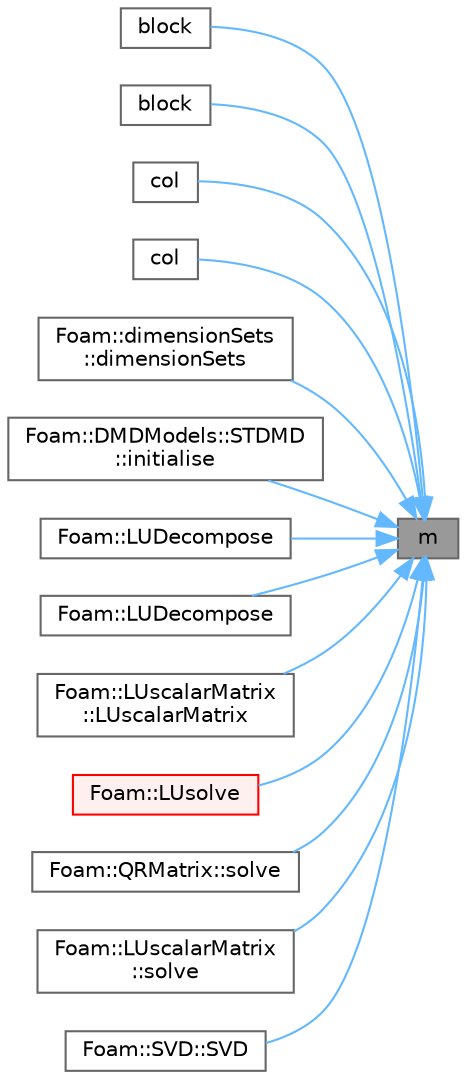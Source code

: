 digraph "m"
{
 // LATEX_PDF_SIZE
  bgcolor="transparent";
  edge [fontname=Helvetica,fontsize=10,labelfontname=Helvetica,labelfontsize=10];
  node [fontname=Helvetica,fontsize=10,shape=box,height=0.2,width=0.4];
  rankdir="RL";
  Node1 [id="Node000001",label="m",height=0.2,width=0.4,color="gray40", fillcolor="grey60", style="filled", fontcolor="black",tooltip=" "];
  Node1 -> Node2 [id="edge1_Node000001_Node000002",dir="back",color="steelblue1",style="solid",tooltip=" "];
  Node2 [id="Node000002",label="block",height=0.2,width=0.4,color="grey40", fillcolor="white", style="filled",URL="$classFoam_1_1Matrix.html#ae84f7d3aff1ea5d17c06ca891cfc35df",tooltip=" "];
  Node1 -> Node3 [id="edge2_Node000001_Node000003",dir="back",color="steelblue1",style="solid",tooltip=" "];
  Node3 [id="Node000003",label="block",height=0.2,width=0.4,color="grey40", fillcolor="white", style="filled",URL="$classFoam_1_1Matrix.html#ac8cab000d0bf39414b73fd075eac6f56",tooltip=" "];
  Node1 -> Node4 [id="edge3_Node000001_Node000004",dir="back",color="steelblue1",style="solid",tooltip=" "];
  Node4 [id="Node000004",label="col",height=0.2,width=0.4,color="grey40", fillcolor="white", style="filled",URL="$classFoam_1_1Matrix.html#ac9313ceb29cbb3dc36fd6ff8b9b3c51b",tooltip=" "];
  Node1 -> Node5 [id="edge4_Node000001_Node000005",dir="back",color="steelblue1",style="solid",tooltip=" "];
  Node5 [id="Node000005",label="col",height=0.2,width=0.4,color="grey40", fillcolor="white", style="filled",URL="$classFoam_1_1Matrix.html#a1376687281fdc3be775d337ab1b4681f",tooltip=" "];
  Node1 -> Node6 [id="edge5_Node000001_Node000006",dir="back",color="steelblue1",style="solid",tooltip=" "];
  Node6 [id="Node000006",label="Foam::dimensionSets\l::dimensionSets",height=0.2,width=0.4,color="grey40", fillcolor="white", style="filled",URL="$classFoam_1_1dimensionSets.html#aaa671062334e15ed053ecb805ee762f7",tooltip=" "];
  Node1 -> Node7 [id="edge6_Node000001_Node000007",dir="back",color="steelblue1",style="solid",tooltip=" "];
  Node7 [id="Node000007",label="Foam::DMDModels::STDMD\l::initialise",height=0.2,width=0.4,color="grey40", fillcolor="white", style="filled",URL="$classFoam_1_1DMDModels_1_1STDMD.html#a72c8da327eee4bf6ab7097454fa55090",tooltip=" "];
  Node1 -> Node8 [id="edge7_Node000001_Node000008",dir="back",color="steelblue1",style="solid",tooltip=" "];
  Node8 [id="Node000008",label="Foam::LUDecompose",height=0.2,width=0.4,color="grey40", fillcolor="white", style="filled",URL="$namespaceFoam.html#ad665fab9e1a6b0c886e5005d39fc1af3",tooltip=" "];
  Node1 -> Node9 [id="edge8_Node000001_Node000009",dir="back",color="steelblue1",style="solid",tooltip=" "];
  Node9 [id="Node000009",label="Foam::LUDecompose",height=0.2,width=0.4,color="grey40", fillcolor="white", style="filled",URL="$namespaceFoam.html#aa82d2454df0bda481bc135b9c20e5223",tooltip=" "];
  Node1 -> Node10 [id="edge9_Node000001_Node000010",dir="back",color="steelblue1",style="solid",tooltip=" "];
  Node10 [id="Node000010",label="Foam::LUscalarMatrix\l::LUscalarMatrix",height=0.2,width=0.4,color="grey40", fillcolor="white", style="filled",URL="$classFoam_1_1LUscalarMatrix.html#ac526d9be364ec8c315b57186f99c89d2",tooltip=" "];
  Node1 -> Node11 [id="edge10_Node000001_Node000011",dir="back",color="steelblue1",style="solid",tooltip=" "];
  Node11 [id="Node000011",label="Foam::LUsolve",height=0.2,width=0.4,color="red", fillcolor="#FFF0F0", style="filled",URL="$namespaceFoam.html#ad36ff051a76f2291e79751842332871c",tooltip=" "];
  Node1 -> Node19 [id="edge11_Node000001_Node000019",dir="back",color="steelblue1",style="solid",tooltip=" "];
  Node19 [id="Node000019",label="Foam::QRMatrix::solve",height=0.2,width=0.4,color="grey40", fillcolor="white", style="filled",URL="$classFoam_1_1QRMatrix.html#a81909ad6f275f3970e262c690045d5c2",tooltip=" "];
  Node1 -> Node20 [id="edge12_Node000001_Node000020",dir="back",color="steelblue1",style="solid",tooltip=" "];
  Node20 [id="Node000020",label="Foam::LUscalarMatrix\l::solve",height=0.2,width=0.4,color="grey40", fillcolor="white", style="filled",URL="$classFoam_1_1LUscalarMatrix.html#a803702a028f92e51831047c7d21b57c0",tooltip=" "];
  Node1 -> Node21 [id="edge13_Node000001_Node000021",dir="back",color="steelblue1",style="solid",tooltip=" "];
  Node21 [id="Node000021",label="Foam::SVD::SVD",height=0.2,width=0.4,color="grey40", fillcolor="white", style="filled",URL="$classFoam_1_1SVD.html#a940b7544844440cd3405fc856a6d9d42",tooltip=" "];
}
